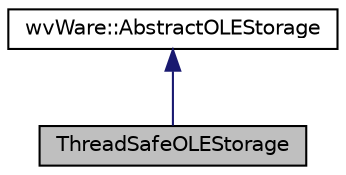 digraph "ThreadSafeOLEStorage"
{
  edge [fontname="Helvetica",fontsize="10",labelfontname="Helvetica",labelfontsize="10"];
  node [fontname="Helvetica",fontsize="10",shape=record];
  Node2 [label="ThreadSafeOLEStorage",height=0.2,width=0.4,color="black", fillcolor="grey75", style="filled", fontcolor="black"];
  Node3 -> Node2 [dir="back",color="midnightblue",fontsize="10",style="solid",fontname="Helvetica"];
  Node3 [label="wvWare::AbstractOLEStorage",height=0.2,width=0.4,color="black", fillcolor="white", style="filled",URL="$classwv_ware_1_1_abstract_o_l_e_storage.html"];
}

